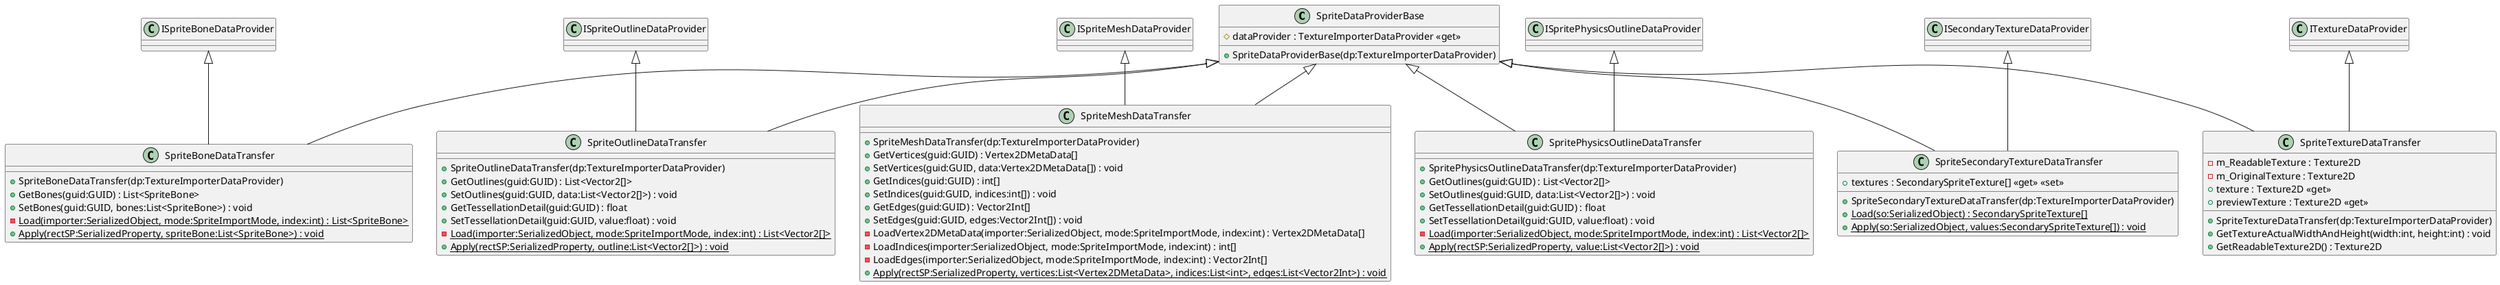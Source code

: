 @startuml
class SpriteDataProviderBase {
    + SpriteDataProviderBase(dp:TextureImporterDataProvider)
    # dataProvider : TextureImporterDataProvider <<get>>
}
class SpriteBoneDataTransfer {
    + SpriteBoneDataTransfer(dp:TextureImporterDataProvider)
    + GetBones(guid:GUID) : List<SpriteBone>
    + SetBones(guid:GUID, bones:List<SpriteBone>) : void
    - {static} Load(importer:SerializedObject, mode:SpriteImportMode, index:int) : List<SpriteBone>
    + {static} Apply(rectSP:SerializedProperty, spriteBone:List<SpriteBone>) : void
}
class SpriteOutlineDataTransfer {
    + SpriteOutlineDataTransfer(dp:TextureImporterDataProvider)
    + GetOutlines(guid:GUID) : List<Vector2[]>
    + SetOutlines(guid:GUID, data:List<Vector2[]>) : void
    + GetTessellationDetail(guid:GUID) : float
    + SetTessellationDetail(guid:GUID, value:float) : void
    - {static} Load(importer:SerializedObject, mode:SpriteImportMode, index:int) : List<Vector2[]>
    + {static} Apply(rectSP:SerializedProperty, outline:List<Vector2[]>) : void
}
class SpriteMeshDataTransfer {
    + SpriteMeshDataTransfer(dp:TextureImporterDataProvider)
    + GetVertices(guid:GUID) : Vertex2DMetaData[]
    + SetVertices(guid:GUID, data:Vertex2DMetaData[]) : void
    + GetIndices(guid:GUID) : int[]
    + SetIndices(guid:GUID, indices:int[]) : void
    + GetEdges(guid:GUID) : Vector2Int[]
    + SetEdges(guid:GUID, edges:Vector2Int[]) : void
    - LoadVertex2DMetaData(importer:SerializedObject, mode:SpriteImportMode, index:int) : Vertex2DMetaData[]
    - LoadIndices(importer:SerializedObject, mode:SpriteImportMode, index:int) : int[]
    - LoadEdges(importer:SerializedObject, mode:SpriteImportMode, index:int) : Vector2Int[]
    + {static} Apply(rectSP:SerializedProperty, vertices:List<Vertex2DMetaData>, indices:List<int>, edges:List<Vector2Int>) : void
}
class SpritePhysicsOutlineDataTransfer {
    + SpritePhysicsOutlineDataTransfer(dp:TextureImporterDataProvider)
    + GetOutlines(guid:GUID) : List<Vector2[]>
    + SetOutlines(guid:GUID, data:List<Vector2[]>) : void
    + GetTessellationDetail(guid:GUID) : float
    + SetTessellationDetail(guid:GUID, value:float) : void
    - {static} Load(importer:SerializedObject, mode:SpriteImportMode, index:int) : List<Vector2[]>
    + {static} Apply(rectSP:SerializedProperty, value:List<Vector2[]>) : void
}
class SpriteSecondaryTextureDataTransfer {
    + SpriteSecondaryTextureDataTransfer(dp:TextureImporterDataProvider)
    + textures : SecondarySpriteTexture[] <<get>> <<set>>
    + {static} Load(so:SerializedObject) : SecondarySpriteTexture[]
    + {static} Apply(so:SerializedObject, values:SecondarySpriteTexture[]) : void
}
class SpriteTextureDataTransfer {
    + SpriteTextureDataTransfer(dp:TextureImporterDataProvider)
    - m_ReadableTexture : Texture2D
    - m_OriginalTexture : Texture2D
    + texture : Texture2D <<get>>
    + previewTexture : Texture2D <<get>>
    + GetTextureActualWidthAndHeight(width:int, height:int) : void
    + GetReadableTexture2D() : Texture2D
}
SpriteDataProviderBase <|-- SpriteBoneDataTransfer
ISpriteBoneDataProvider <|-- SpriteBoneDataTransfer
SpriteDataProviderBase <|-- SpriteOutlineDataTransfer
ISpriteOutlineDataProvider <|-- SpriteOutlineDataTransfer
SpriteDataProviderBase <|-- SpriteMeshDataTransfer
ISpriteMeshDataProvider <|-- SpriteMeshDataTransfer
SpriteDataProviderBase <|-- SpritePhysicsOutlineDataTransfer
ISpritePhysicsOutlineDataProvider <|-- SpritePhysicsOutlineDataTransfer
SpriteDataProviderBase <|-- SpriteSecondaryTextureDataTransfer
ISecondaryTextureDataProvider <|-- SpriteSecondaryTextureDataTransfer
SpriteDataProviderBase <|-- SpriteTextureDataTransfer
ITextureDataProvider <|-- SpriteTextureDataTransfer
@enduml
